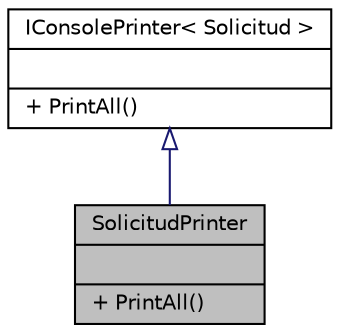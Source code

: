 digraph "SolicitudPrinter"
{
 // INTERACTIVE_SVG=YES
 // LATEX_PDF_SIZE
  edge [fontname="Helvetica",fontsize="10",labelfontname="Helvetica",labelfontsize="10"];
  node [fontname="Helvetica",fontsize="10",shape=record];
  Node1 [label="{SolicitudPrinter\n||+ PrintAll()\l}",height=0.2,width=0.4,color="black", fillcolor="grey75", style="filled", fontcolor="black",tooltip="Método para mostrar por pantalla la lista de solicitudes."];
  Node2 -> Node1 [dir="back",color="midnightblue",fontsize="10",style="solid",arrowtail="onormal",fontname="Helvetica"];
  Node2 [label="{IConsolePrinter\< Solicitud \>\n||+ PrintAll()\l}",height=0.2,width=0.4,color="black", fillcolor="white", style="filled",URL="$interfaceIConsolePrinter.html",tooltip=" "];
}
